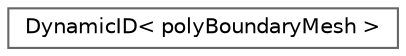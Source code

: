 digraph "Graphical Class Hierarchy"
{
 // LATEX_PDF_SIZE
  bgcolor="transparent";
  edge [fontname=Helvetica,fontsize=10,labelfontname=Helvetica,labelfontsize=10];
  node [fontname=Helvetica,fontsize=10,shape=box,height=0.2,width=0.4];
  rankdir="LR";
  Node0 [id="Node000000",label="DynamicID\< polyBoundaryMesh \>",height=0.2,width=0.4,color="grey40", fillcolor="white", style="filled",URL="$classFoam_1_1DynamicID.html",tooltip=" "];
}
